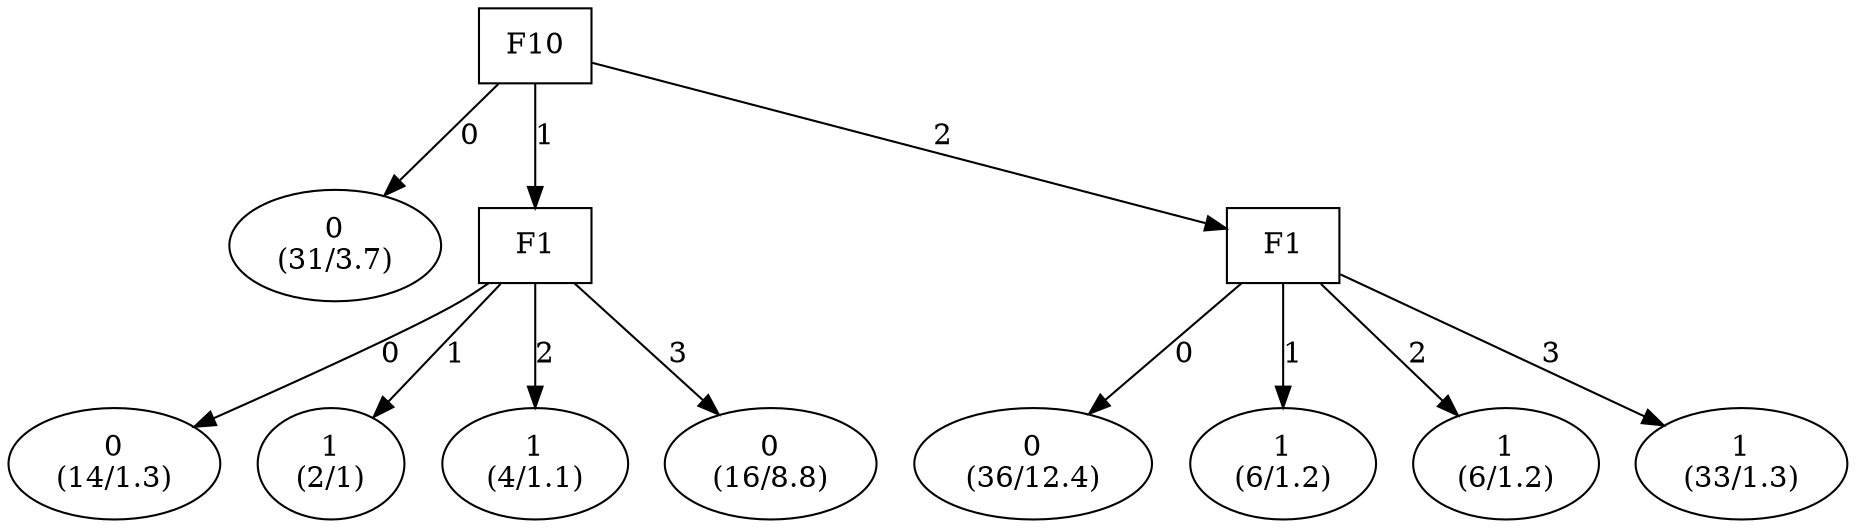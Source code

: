 digraph YaDT {
n0 [ shape=box, label="F10\n"]
n0 -> n1 [label="0"]
n1 [ shape=ellipse, label="0\n(31/3.7)"]
n0 -> n2 [label="1"]
n2 [ shape=box, label="F1\n"]
n2 -> n3 [label="0"]
n3 [ shape=ellipse, label="0\n(14/1.3)"]
n2 -> n4 [label="1"]
n4 [ shape=ellipse, label="1\n(2/1)"]
n2 -> n5 [label="2"]
n5 [ shape=ellipse, label="1\n(4/1.1)"]
n2 -> n6 [label="3"]
n6 [ shape=ellipse, label="0\n(16/8.8)"]
n0 -> n8 [label="2"]
n8 [ shape=box, label="F1\n"]
n8 -> n9 [label="0"]
n9 [ shape=ellipse, label="0\n(36/12.4)"]
n8 -> n10 [label="1"]
n10 [ shape=ellipse, label="1\n(6/1.2)"]
n8 -> n11 [label="2"]
n11 [ shape=ellipse, label="1\n(6/1.2)"]
n8 -> n12 [label="3"]
n12 [ shape=ellipse, label="1\n(33/1.3)"]
}
